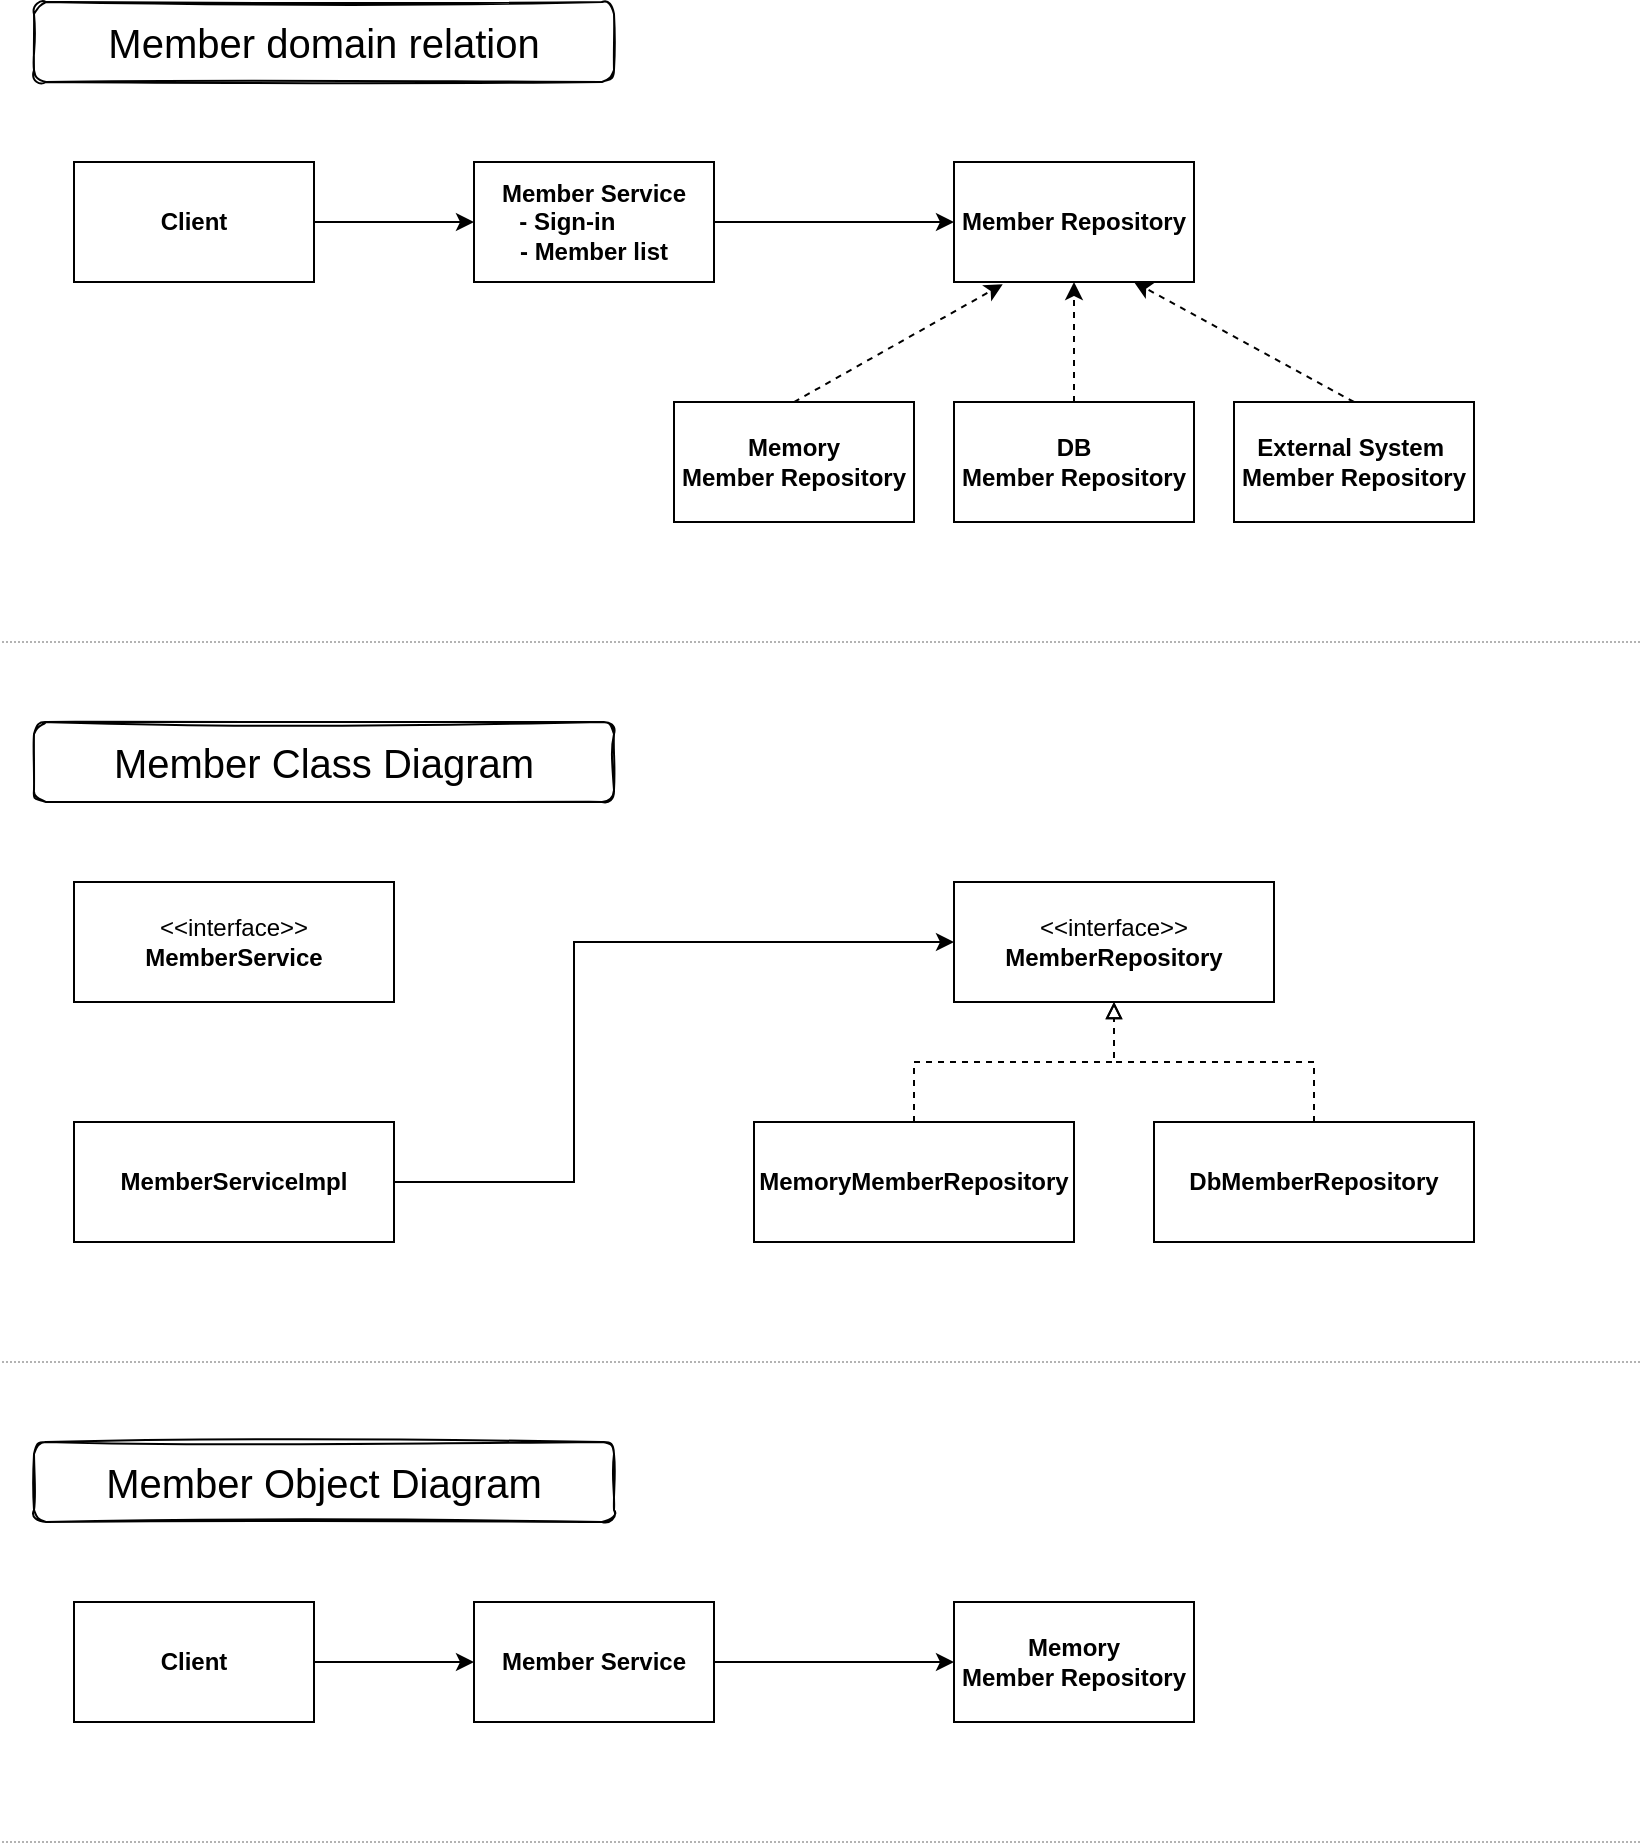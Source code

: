 <mxfile version="16.6.7" type="device" pages="2"><diagram id="eynOrPQiCWmNyp6H7qSt" name="Member"><mxGraphModel dx="1993" dy="1113" grid="0" gridSize="10" guides="1" tooltips="1" connect="1" arrows="1" fold="1" page="1" pageScale="1" pageWidth="827" pageHeight="1169" math="0" shadow="0"><root><mxCell id="0"/><mxCell id="1" parent="0"/><mxCell id="RZ5WDvy8LSnsI2rrdiu4-9" style="edgeStyle=orthogonalEdgeStyle;rounded=0;orthogonalLoop=1;jettySize=auto;html=1;exitX=1;exitY=0.5;exitDx=0;exitDy=0;entryX=0;entryY=0.5;entryDx=0;entryDy=0;fontSize=20;" parent="1" source="RZ5WDvy8LSnsI2rrdiu4-1" target="RZ5WDvy8LSnsI2rrdiu4-7" edge="1"><mxGeometry relative="1" as="geometry"/></mxCell><mxCell id="RZ5WDvy8LSnsI2rrdiu4-1" value="Client" style="rounded=0;whiteSpace=wrap;html=1;fontStyle=1" parent="1" vertex="1"><mxGeometry x="40" y="120" width="120" height="60" as="geometry"/></mxCell><mxCell id="RZ5WDvy8LSnsI2rrdiu4-2" value="Member domain relation" style="rounded=1;whiteSpace=wrap;html=1;fontSize=20;fillColor=default;gradientColor=none;shadow=0;sketch=1;glass=0;" parent="1" vertex="1"><mxGeometry x="20" y="40" width="290" height="40" as="geometry"/></mxCell><mxCell id="RZ5WDvy8LSnsI2rrdiu4-10" style="edgeStyle=orthogonalEdgeStyle;rounded=0;orthogonalLoop=1;jettySize=auto;html=1;exitX=1;exitY=0.5;exitDx=0;exitDy=0;entryX=0;entryY=0.5;entryDx=0;entryDy=0;fontSize=20;" parent="1" source="RZ5WDvy8LSnsI2rrdiu4-7" target="RZ5WDvy8LSnsI2rrdiu4-8" edge="1"><mxGeometry relative="1" as="geometry"/></mxCell><mxCell id="RZ5WDvy8LSnsI2rrdiu4-7" value="Member Service&lt;br&gt;- Sign-in&amp;nbsp; &amp;nbsp; &amp;nbsp; &amp;nbsp;&amp;nbsp;&lt;br&gt;- Member list" style="rounded=0;whiteSpace=wrap;html=1;fontStyle=1" parent="1" vertex="1"><mxGeometry x="240" y="120" width="120" height="60" as="geometry"/></mxCell><mxCell id="RZ5WDvy8LSnsI2rrdiu4-8" value="Member Repository" style="rounded=0;whiteSpace=wrap;html=1;fontStyle=1" parent="1" vertex="1"><mxGeometry x="480" y="120" width="120" height="60" as="geometry"/></mxCell><mxCell id="RZ5WDvy8LSnsI2rrdiu4-11" value="DB&lt;br&gt;Member Repository" style="rounded=0;whiteSpace=wrap;html=1;fontStyle=1" parent="1" vertex="1"><mxGeometry x="480" y="240" width="120" height="60" as="geometry"/></mxCell><mxCell id="RZ5WDvy8LSnsI2rrdiu4-12" value="Memory &lt;br&gt;Member Repository" style="rounded=0;whiteSpace=wrap;html=1;fontStyle=1" parent="1" vertex="1"><mxGeometry x="340" y="240" width="120" height="60" as="geometry"/></mxCell><mxCell id="RZ5WDvy8LSnsI2rrdiu4-17" style="rounded=0;orthogonalLoop=1;jettySize=auto;html=1;entryX=0.75;entryY=1;entryDx=0;entryDy=0;dashed=1;fontSize=20;endArrow=openThin;endFill=0;strokeColor=none;" parent="1" source="RZ5WDvy8LSnsI2rrdiu4-13" target="RZ5WDvy8LSnsI2rrdiu4-8" edge="1"><mxGeometry relative="1" as="geometry"/></mxCell><mxCell id="RZ5WDvy8LSnsI2rrdiu4-13" value="External System&amp;nbsp;&lt;br&gt;Member Repository" style="rounded=0;whiteSpace=wrap;html=1;fontStyle=1;strokeColor=default;" parent="1" vertex="1"><mxGeometry x="620" y="240" width="120" height="60" as="geometry"/></mxCell><mxCell id="RZ5WDvy8LSnsI2rrdiu4-19" style="rounded=0;orthogonalLoop=1;jettySize=auto;html=1;entryX=0.75;entryY=1;entryDx=0;entryDy=0;fontSize=20;dashed=1;exitX=0.5;exitY=0;exitDx=0;exitDy=0;" parent="1" source="RZ5WDvy8LSnsI2rrdiu4-13" target="RZ5WDvy8LSnsI2rrdiu4-8" edge="1"><mxGeometry relative="1" as="geometry"><mxPoint x="620" y="190" as="sourcePoint"/><mxPoint x="740" y="190" as="targetPoint"/></mxGeometry></mxCell><mxCell id="RZ5WDvy8LSnsI2rrdiu4-20" style="rounded=0;orthogonalLoop=1;jettySize=auto;html=1;entryX=0.5;entryY=1;entryDx=0;entryDy=0;fontSize=20;dashed=1;exitX=0.5;exitY=0;exitDx=0;exitDy=0;" parent="1" source="RZ5WDvy8LSnsI2rrdiu4-11" target="RZ5WDvy8LSnsI2rrdiu4-8" edge="1"><mxGeometry relative="1" as="geometry"><mxPoint x="647.207" y="250" as="sourcePoint"/><mxPoint x="575.2" y="199.52" as="targetPoint"/></mxGeometry></mxCell><mxCell id="RZ5WDvy8LSnsI2rrdiu4-21" style="rounded=0;orthogonalLoop=1;jettySize=auto;html=1;fontSize=20;dashed=1;exitX=0.5;exitY=0;exitDx=0;exitDy=0;entryX=0.203;entryY=1.019;entryDx=0;entryDy=0;entryPerimeter=0;" parent="1" source="RZ5WDvy8LSnsI2rrdiu4-12" target="RZ5WDvy8LSnsI2rrdiu4-8" edge="1"><mxGeometry relative="1" as="geometry"><mxPoint x="550" y="250" as="sourcePoint"/><mxPoint x="500" y="200" as="targetPoint"/></mxGeometry></mxCell><mxCell id="RZ5WDvy8LSnsI2rrdiu4-65" value="&lt;span style=&quot;font-weight: normal&quot;&gt;&amp;lt;&amp;lt;interface&amp;gt;&amp;gt;&lt;/span&gt;&lt;br&gt;MemberService" style="rounded=0;whiteSpace=wrap;html=1;fontStyle=1" parent="1" vertex="1"><mxGeometry x="40" y="480" width="160" height="60" as="geometry"/></mxCell><mxCell id="RZ5WDvy8LSnsI2rrdiu4-66" value="Member Class Diagram" style="rounded=1;whiteSpace=wrap;html=1;fontSize=20;fillColor=default;gradientColor=none;shadow=0;sketch=1;glass=0;" parent="1" vertex="1"><mxGeometry x="20" y="400" width="290" height="40" as="geometry"/></mxCell><mxCell id="RZ5WDvy8LSnsI2rrdiu4-77" value="" style="endArrow=none;html=1;rounded=0;dashed=1;dashPattern=1 1;strokeColor=#B3B3B3;" parent="1" edge="1"><mxGeometry width="50" height="50" relative="1" as="geometry"><mxPoint x="4" y="720" as="sourcePoint"/><mxPoint x="824" y="720" as="targetPoint"/></mxGeometry></mxCell><mxCell id="RZ5WDvy8LSnsI2rrdiu4-78" value="MemberServiceImpl" style="rounded=0;whiteSpace=wrap;html=1;fontStyle=1" parent="1" vertex="1"><mxGeometry x="40" y="600" width="160" height="60" as="geometry"/></mxCell><mxCell id="RZ5WDvy8LSnsI2rrdiu4-82" style="edgeStyle=orthogonalEdgeStyle;rounded=0;orthogonalLoop=1;jettySize=auto;html=1;fontSize=20;exitX=1;exitY=0.5;exitDx=0;exitDy=0;entryX=0;entryY=0.5;entryDx=0;entryDy=0;" parent="1" source="RZ5WDvy8LSnsI2rrdiu4-78" edge="1"><mxGeometry relative="1" as="geometry"><mxPoint x="220" y="570" as="sourcePoint"/><mxPoint x="480" y="510" as="targetPoint"/><Array as="points"><mxPoint x="290" y="630"/><mxPoint x="290" y="510"/></Array></mxGeometry></mxCell><mxCell id="RZ5WDvy8LSnsI2rrdiu4-83" value="&lt;span style=&quot;font-weight: normal&quot;&gt;&amp;lt;&amp;lt;interface&amp;gt;&amp;gt;&lt;/span&gt;&lt;br&gt;MemberRepository" style="rounded=0;whiteSpace=wrap;html=1;fontStyle=1" parent="1" vertex="1"><mxGeometry x="480" y="480" width="160" height="60" as="geometry"/></mxCell><mxCell id="RZ5WDvy8LSnsI2rrdiu4-84" value="MemoryMemberRepository" style="rounded=0;whiteSpace=wrap;html=1;fontStyle=1" parent="1" vertex="1"><mxGeometry x="380" y="600" width="160" height="60" as="geometry"/></mxCell><mxCell id="RZ5WDvy8LSnsI2rrdiu4-85" value="DbMemberRepository" style="rounded=0;whiteSpace=wrap;html=1;fontStyle=1" parent="1" vertex="1"><mxGeometry x="580" y="600" width="160" height="60" as="geometry"/></mxCell><mxCell id="RZ5WDvy8LSnsI2rrdiu4-86" style="rounded=0;orthogonalLoop=1;jettySize=auto;html=1;fontSize=20;dashed=1;exitX=0.5;exitY=0;exitDx=0;exitDy=0;entryX=0.5;entryY=1;entryDx=0;entryDy=0;endArrow=block;endFill=0;" parent="1" source="RZ5WDvy8LSnsI2rrdiu4-84" target="RZ5WDvy8LSnsI2rrdiu4-83" edge="1"><mxGeometry relative="1" as="geometry"><mxPoint x="410" y="250" as="sourcePoint"/><mxPoint x="514.36" y="191.14" as="targetPoint"/><Array as="points"><mxPoint x="460" y="570"/><mxPoint x="560" y="570"/></Array></mxGeometry></mxCell><mxCell id="RZ5WDvy8LSnsI2rrdiu4-87" style="rounded=0;orthogonalLoop=1;jettySize=auto;html=1;fontSize=20;dashed=1;exitX=0.5;exitY=0;exitDx=0;exitDy=0;entryX=0.5;entryY=1;entryDx=0;entryDy=0;endArrow=block;endFill=0;" parent="1" source="RZ5WDvy8LSnsI2rrdiu4-85" target="RZ5WDvy8LSnsI2rrdiu4-83" edge="1"><mxGeometry relative="1" as="geometry"><mxPoint x="470" y="610" as="sourcePoint"/><mxPoint x="570" y="550" as="targetPoint"/><Array as="points"><mxPoint x="660" y="570"/><mxPoint x="560" y="570"/></Array></mxGeometry></mxCell><mxCell id="RZ5WDvy8LSnsI2rrdiu4-88" style="edgeStyle=orthogonalEdgeStyle;rounded=0;orthogonalLoop=1;jettySize=auto;html=1;exitX=1;exitY=0.5;exitDx=0;exitDy=0;entryX=0;entryY=0.5;entryDx=0;entryDy=0;fontSize=20;" parent="1" source="RZ5WDvy8LSnsI2rrdiu4-89" target="RZ5WDvy8LSnsI2rrdiu4-92" edge="1"><mxGeometry relative="1" as="geometry"/></mxCell><mxCell id="RZ5WDvy8LSnsI2rrdiu4-89" value="Client" style="rounded=0;whiteSpace=wrap;html=1;fontStyle=1" parent="1" vertex="1"><mxGeometry x="40" y="840" width="120" height="60" as="geometry"/></mxCell><mxCell id="RZ5WDvy8LSnsI2rrdiu4-90" value="Member Object Diagram" style="rounded=1;whiteSpace=wrap;html=1;fontSize=20;fillColor=default;gradientColor=none;shadow=0;sketch=1;glass=0;" parent="1" vertex="1"><mxGeometry x="20" y="760" width="290" height="40" as="geometry"/></mxCell><mxCell id="RZ5WDvy8LSnsI2rrdiu4-91" style="edgeStyle=orthogonalEdgeStyle;rounded=0;orthogonalLoop=1;jettySize=auto;html=1;exitX=1;exitY=0.5;exitDx=0;exitDy=0;entryX=0;entryY=0.5;entryDx=0;entryDy=0;fontSize=20;" parent="1" source="RZ5WDvy8LSnsI2rrdiu4-92" target="RZ5WDvy8LSnsI2rrdiu4-93" edge="1"><mxGeometry relative="1" as="geometry"/></mxCell><mxCell id="RZ5WDvy8LSnsI2rrdiu4-92" value="Member Service" style="rounded=0;whiteSpace=wrap;html=1;fontStyle=1" parent="1" vertex="1"><mxGeometry x="240" y="840" width="120" height="60" as="geometry"/></mxCell><mxCell id="RZ5WDvy8LSnsI2rrdiu4-93" value="Memory&lt;br&gt;Member Repository" style="rounded=0;whiteSpace=wrap;html=1;fontStyle=1" parent="1" vertex="1"><mxGeometry x="480" y="840" width="120" height="60" as="geometry"/></mxCell><mxCell id="QzIaIktbKPcIZAsohxGc-1" value="" style="endArrow=none;html=1;rounded=0;dashed=1;dashPattern=1 1;strokeColor=#B3B3B3;" edge="1" parent="1"><mxGeometry width="50" height="50" relative="1" as="geometry"><mxPoint x="4" y="360" as="sourcePoint"/><mxPoint x="824" y="360" as="targetPoint"/></mxGeometry></mxCell><mxCell id="QzIaIktbKPcIZAsohxGc-2" value="" style="endArrow=none;html=1;rounded=0;dashed=1;dashPattern=1 1;strokeColor=#B3B3B3;" edge="1" parent="1"><mxGeometry width="50" height="50" relative="1" as="geometry"><mxPoint x="4" y="960" as="sourcePoint"/><mxPoint x="824" y="960" as="targetPoint"/></mxGeometry></mxCell></root></mxGraphModel></diagram><diagram name="Order" id="1yEaNijr3VxS7ShAJxTZ"><mxGraphModel dx="1993" dy="1113" grid="0" gridSize="10" guides="1" tooltips="1" connect="1" arrows="1" fold="1" page="1" pageScale="1" pageWidth="827" pageHeight="1169" math="0" shadow="0"><root><mxCell id="BD95ZETCGqi9gt83MnJ1-0"/><mxCell id="BD95ZETCGqi9gt83MnJ1-1" parent="BD95ZETCGqi9gt83MnJ1-0"/><mxCell id="BD95ZETCGqi9gt83MnJ1-2" style="edgeStyle=orthogonalEdgeStyle;rounded=0;orthogonalLoop=1;jettySize=auto;html=1;exitX=1;exitY=0.5;exitDx=0;exitDy=0;entryX=0;entryY=0.5;entryDx=0;entryDy=0;fontSize=20;" edge="1" parent="BD95ZETCGqi9gt83MnJ1-1" source="BD95ZETCGqi9gt83MnJ1-3" target="BD95ZETCGqi9gt83MnJ1-6"><mxGeometry relative="1" as="geometry"/></mxCell><mxCell id="BD95ZETCGqi9gt83MnJ1-3" value="Client" style="rounded=0;whiteSpace=wrap;html=1;fontStyle=1" vertex="1" parent="BD95ZETCGqi9gt83MnJ1-1"><mxGeometry x="40" y="120" width="120" height="60" as="geometry"/></mxCell><mxCell id="BD95ZETCGqi9gt83MnJ1-4" value="Member domain relation" style="rounded=1;whiteSpace=wrap;html=1;fontSize=20;fillColor=default;gradientColor=none;shadow=0;sketch=1;glass=0;" vertex="1" parent="BD95ZETCGqi9gt83MnJ1-1"><mxGeometry x="20" y="40" width="290" height="40" as="geometry"/></mxCell><mxCell id="BD95ZETCGqi9gt83MnJ1-5" style="edgeStyle=orthogonalEdgeStyle;rounded=0;orthogonalLoop=1;jettySize=auto;html=1;exitX=1;exitY=0.5;exitDx=0;exitDy=0;entryX=0;entryY=0.5;entryDx=0;entryDy=0;fontSize=20;" edge="1" parent="BD95ZETCGqi9gt83MnJ1-1" source="BD95ZETCGqi9gt83MnJ1-6" target="BD95ZETCGqi9gt83MnJ1-7"><mxGeometry relative="1" as="geometry"/></mxCell><mxCell id="BD95ZETCGqi9gt83MnJ1-6" value="Member Service&lt;br&gt;- Sign-in&amp;nbsp; &amp;nbsp; &amp;nbsp; &amp;nbsp;&amp;nbsp;&lt;br&gt;- Member list" style="rounded=0;whiteSpace=wrap;html=1;fontStyle=1" vertex="1" parent="BD95ZETCGqi9gt83MnJ1-1"><mxGeometry x="240" y="120" width="120" height="60" as="geometry"/></mxCell><mxCell id="BD95ZETCGqi9gt83MnJ1-7" value="Member Repository" style="rounded=0;whiteSpace=wrap;html=1;fontStyle=1" vertex="1" parent="BD95ZETCGqi9gt83MnJ1-1"><mxGeometry x="480" y="120" width="120" height="60" as="geometry"/></mxCell><mxCell id="BD95ZETCGqi9gt83MnJ1-8" value="DB&lt;br&gt;Member Repository" style="rounded=0;whiteSpace=wrap;html=1;fontStyle=1" vertex="1" parent="BD95ZETCGqi9gt83MnJ1-1"><mxGeometry x="480" y="240" width="120" height="60" as="geometry"/></mxCell><mxCell id="BD95ZETCGqi9gt83MnJ1-9" value="Memory &lt;br&gt;Member Repository" style="rounded=0;whiteSpace=wrap;html=1;fontStyle=1" vertex="1" parent="BD95ZETCGqi9gt83MnJ1-1"><mxGeometry x="340" y="240" width="120" height="60" as="geometry"/></mxCell><mxCell id="BD95ZETCGqi9gt83MnJ1-10" style="rounded=0;orthogonalLoop=1;jettySize=auto;html=1;entryX=0.75;entryY=1;entryDx=0;entryDy=0;dashed=1;fontSize=20;endArrow=openThin;endFill=0;strokeColor=none;" edge="1" parent="BD95ZETCGqi9gt83MnJ1-1" source="BD95ZETCGqi9gt83MnJ1-11" target="BD95ZETCGqi9gt83MnJ1-7"><mxGeometry relative="1" as="geometry"/></mxCell><mxCell id="BD95ZETCGqi9gt83MnJ1-11" value="External System&amp;nbsp;&lt;br&gt;Member Repository" style="rounded=0;whiteSpace=wrap;html=1;fontStyle=1;strokeColor=default;" vertex="1" parent="BD95ZETCGqi9gt83MnJ1-1"><mxGeometry x="620" y="240" width="120" height="60" as="geometry"/></mxCell><mxCell id="BD95ZETCGqi9gt83MnJ1-12" style="rounded=0;orthogonalLoop=1;jettySize=auto;html=1;entryX=0.75;entryY=1;entryDx=0;entryDy=0;fontSize=20;dashed=1;exitX=0.5;exitY=0;exitDx=0;exitDy=0;" edge="1" parent="BD95ZETCGqi9gt83MnJ1-1" source="BD95ZETCGqi9gt83MnJ1-11" target="BD95ZETCGqi9gt83MnJ1-7"><mxGeometry relative="1" as="geometry"><mxPoint x="620" y="190" as="sourcePoint"/><mxPoint x="740" y="190" as="targetPoint"/></mxGeometry></mxCell><mxCell id="BD95ZETCGqi9gt83MnJ1-13" style="rounded=0;orthogonalLoop=1;jettySize=auto;html=1;entryX=0.5;entryY=1;entryDx=0;entryDy=0;fontSize=20;dashed=1;exitX=0.5;exitY=0;exitDx=0;exitDy=0;" edge="1" parent="BD95ZETCGqi9gt83MnJ1-1" source="BD95ZETCGqi9gt83MnJ1-8" target="BD95ZETCGqi9gt83MnJ1-7"><mxGeometry relative="1" as="geometry"><mxPoint x="647.207" y="250" as="sourcePoint"/><mxPoint x="575.2" y="199.52" as="targetPoint"/></mxGeometry></mxCell><mxCell id="BD95ZETCGqi9gt83MnJ1-14" style="rounded=0;orthogonalLoop=1;jettySize=auto;html=1;fontSize=20;dashed=1;exitX=0.5;exitY=0;exitDx=0;exitDy=0;entryX=0.203;entryY=1.019;entryDx=0;entryDy=0;entryPerimeter=0;" edge="1" parent="BD95ZETCGqi9gt83MnJ1-1" source="BD95ZETCGqi9gt83MnJ1-9" target="BD95ZETCGqi9gt83MnJ1-7"><mxGeometry relative="1" as="geometry"><mxPoint x="550" y="250" as="sourcePoint"/><mxPoint x="500" y="200" as="targetPoint"/></mxGeometry></mxCell><mxCell id="BD95ZETCGqi9gt83MnJ1-31" value="" style="endArrow=none;html=1;rounded=0;dashed=1;dashPattern=1 1;strokeColor=#B3B3B3;" edge="1" parent="BD95ZETCGqi9gt83MnJ1-1"><mxGeometry width="50" height="50" relative="1" as="geometry"><mxPoint x="4" y="360" as="sourcePoint"/><mxPoint x="824" y="360" as="targetPoint"/></mxGeometry></mxCell></root></mxGraphModel></diagram></mxfile>